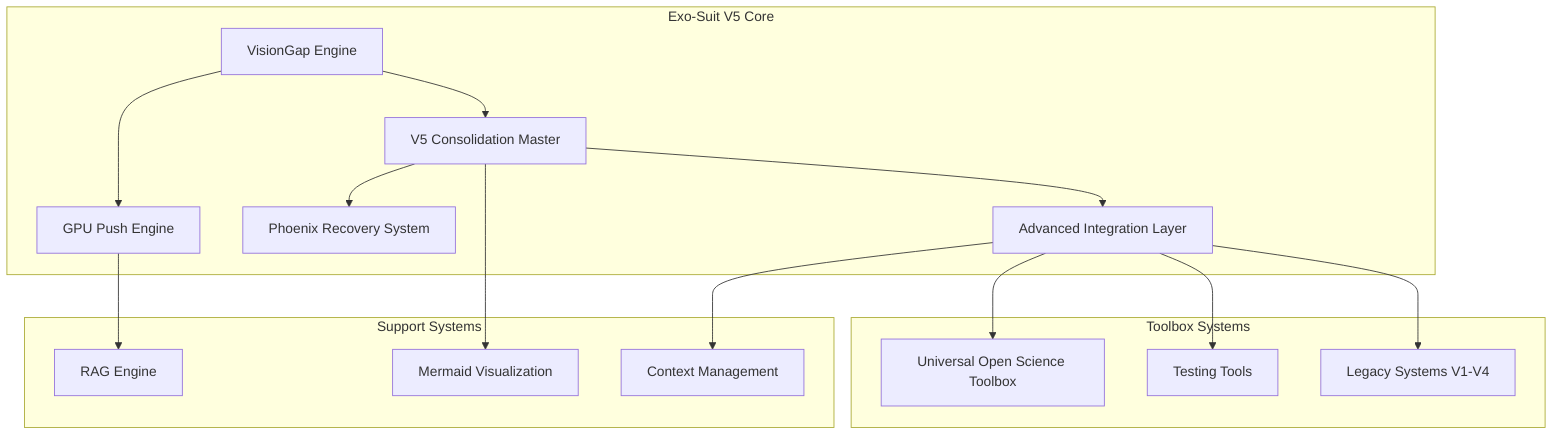 graph TB
    subgraph "Exo-Suit V5 Core"
        VG[VisionGap Engine]
        GPU[GPU Push Engine]
        V5CM[V5 Consolidation Master]
        PRS[Phoenix Recovery System]
        AIL[Advanced Integration Layer]
    end
    
    subgraph "Toolbox Systems"
        UOST[Universal Open Science Toolbox]
        TT[Testing Tools]
        LS[Legacy Systems V1-V4]
    end
    
    subgraph "Support Systems"
        RAG[RAG Engine]
        Mermaid[Mermaid Visualization]
        Context[Context Management]
    end
    
    VG --> GPU
    VG --> V5CM
    V5CM --> PRS
    V5CM --> AIL
    AIL --> UOST
    AIL --> TT
    AIL --> LS
    GPU --> RAG
    V5CM --> Mermaid
    AIL --> Context